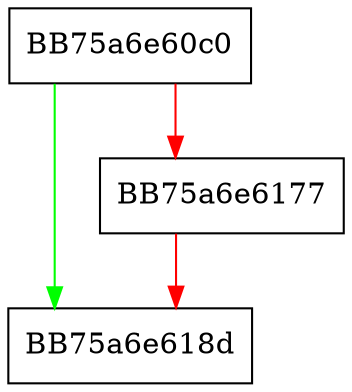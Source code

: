 digraph ProcessAttributes_init_module {
  node [shape="box"];
  graph [splines=ortho];
  BB75a6e60c0 -> BB75a6e618d [color="green"];
  BB75a6e60c0 -> BB75a6e6177 [color="red"];
  BB75a6e6177 -> BB75a6e618d [color="red"];
}